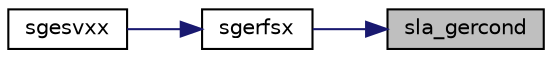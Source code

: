 digraph "sla_gercond"
{
 // LATEX_PDF_SIZE
  edge [fontname="Helvetica",fontsize="10",labelfontname="Helvetica",labelfontsize="10"];
  node [fontname="Helvetica",fontsize="10",shape=record];
  rankdir="RL";
  Node1 [label="sla_gercond",height=0.2,width=0.4,color="black", fillcolor="grey75", style="filled", fontcolor="black",tooltip="SLA_GERCOND estimates the Skeel condition number for a general matrix."];
  Node1 -> Node2 [dir="back",color="midnightblue",fontsize="10",style="solid",fontname="Helvetica"];
  Node2 [label="sgerfsx",height=0.2,width=0.4,color="black", fillcolor="white", style="filled",URL="$sgerfsx_8f.html#ad283ab77593ac86c29172972b41f917b",tooltip="SGERFSX"];
  Node2 -> Node3 [dir="back",color="midnightblue",fontsize="10",style="solid",fontname="Helvetica"];
  Node3 [label="sgesvxx",height=0.2,width=0.4,color="black", fillcolor="white", style="filled",URL="$sgesvxx_8f.html#ad499b2a1b47541ff7f97aaaca16025e9",tooltip="SGESVXX computes the solution to system of linear equations A * X = B for GE matrices"];
}
